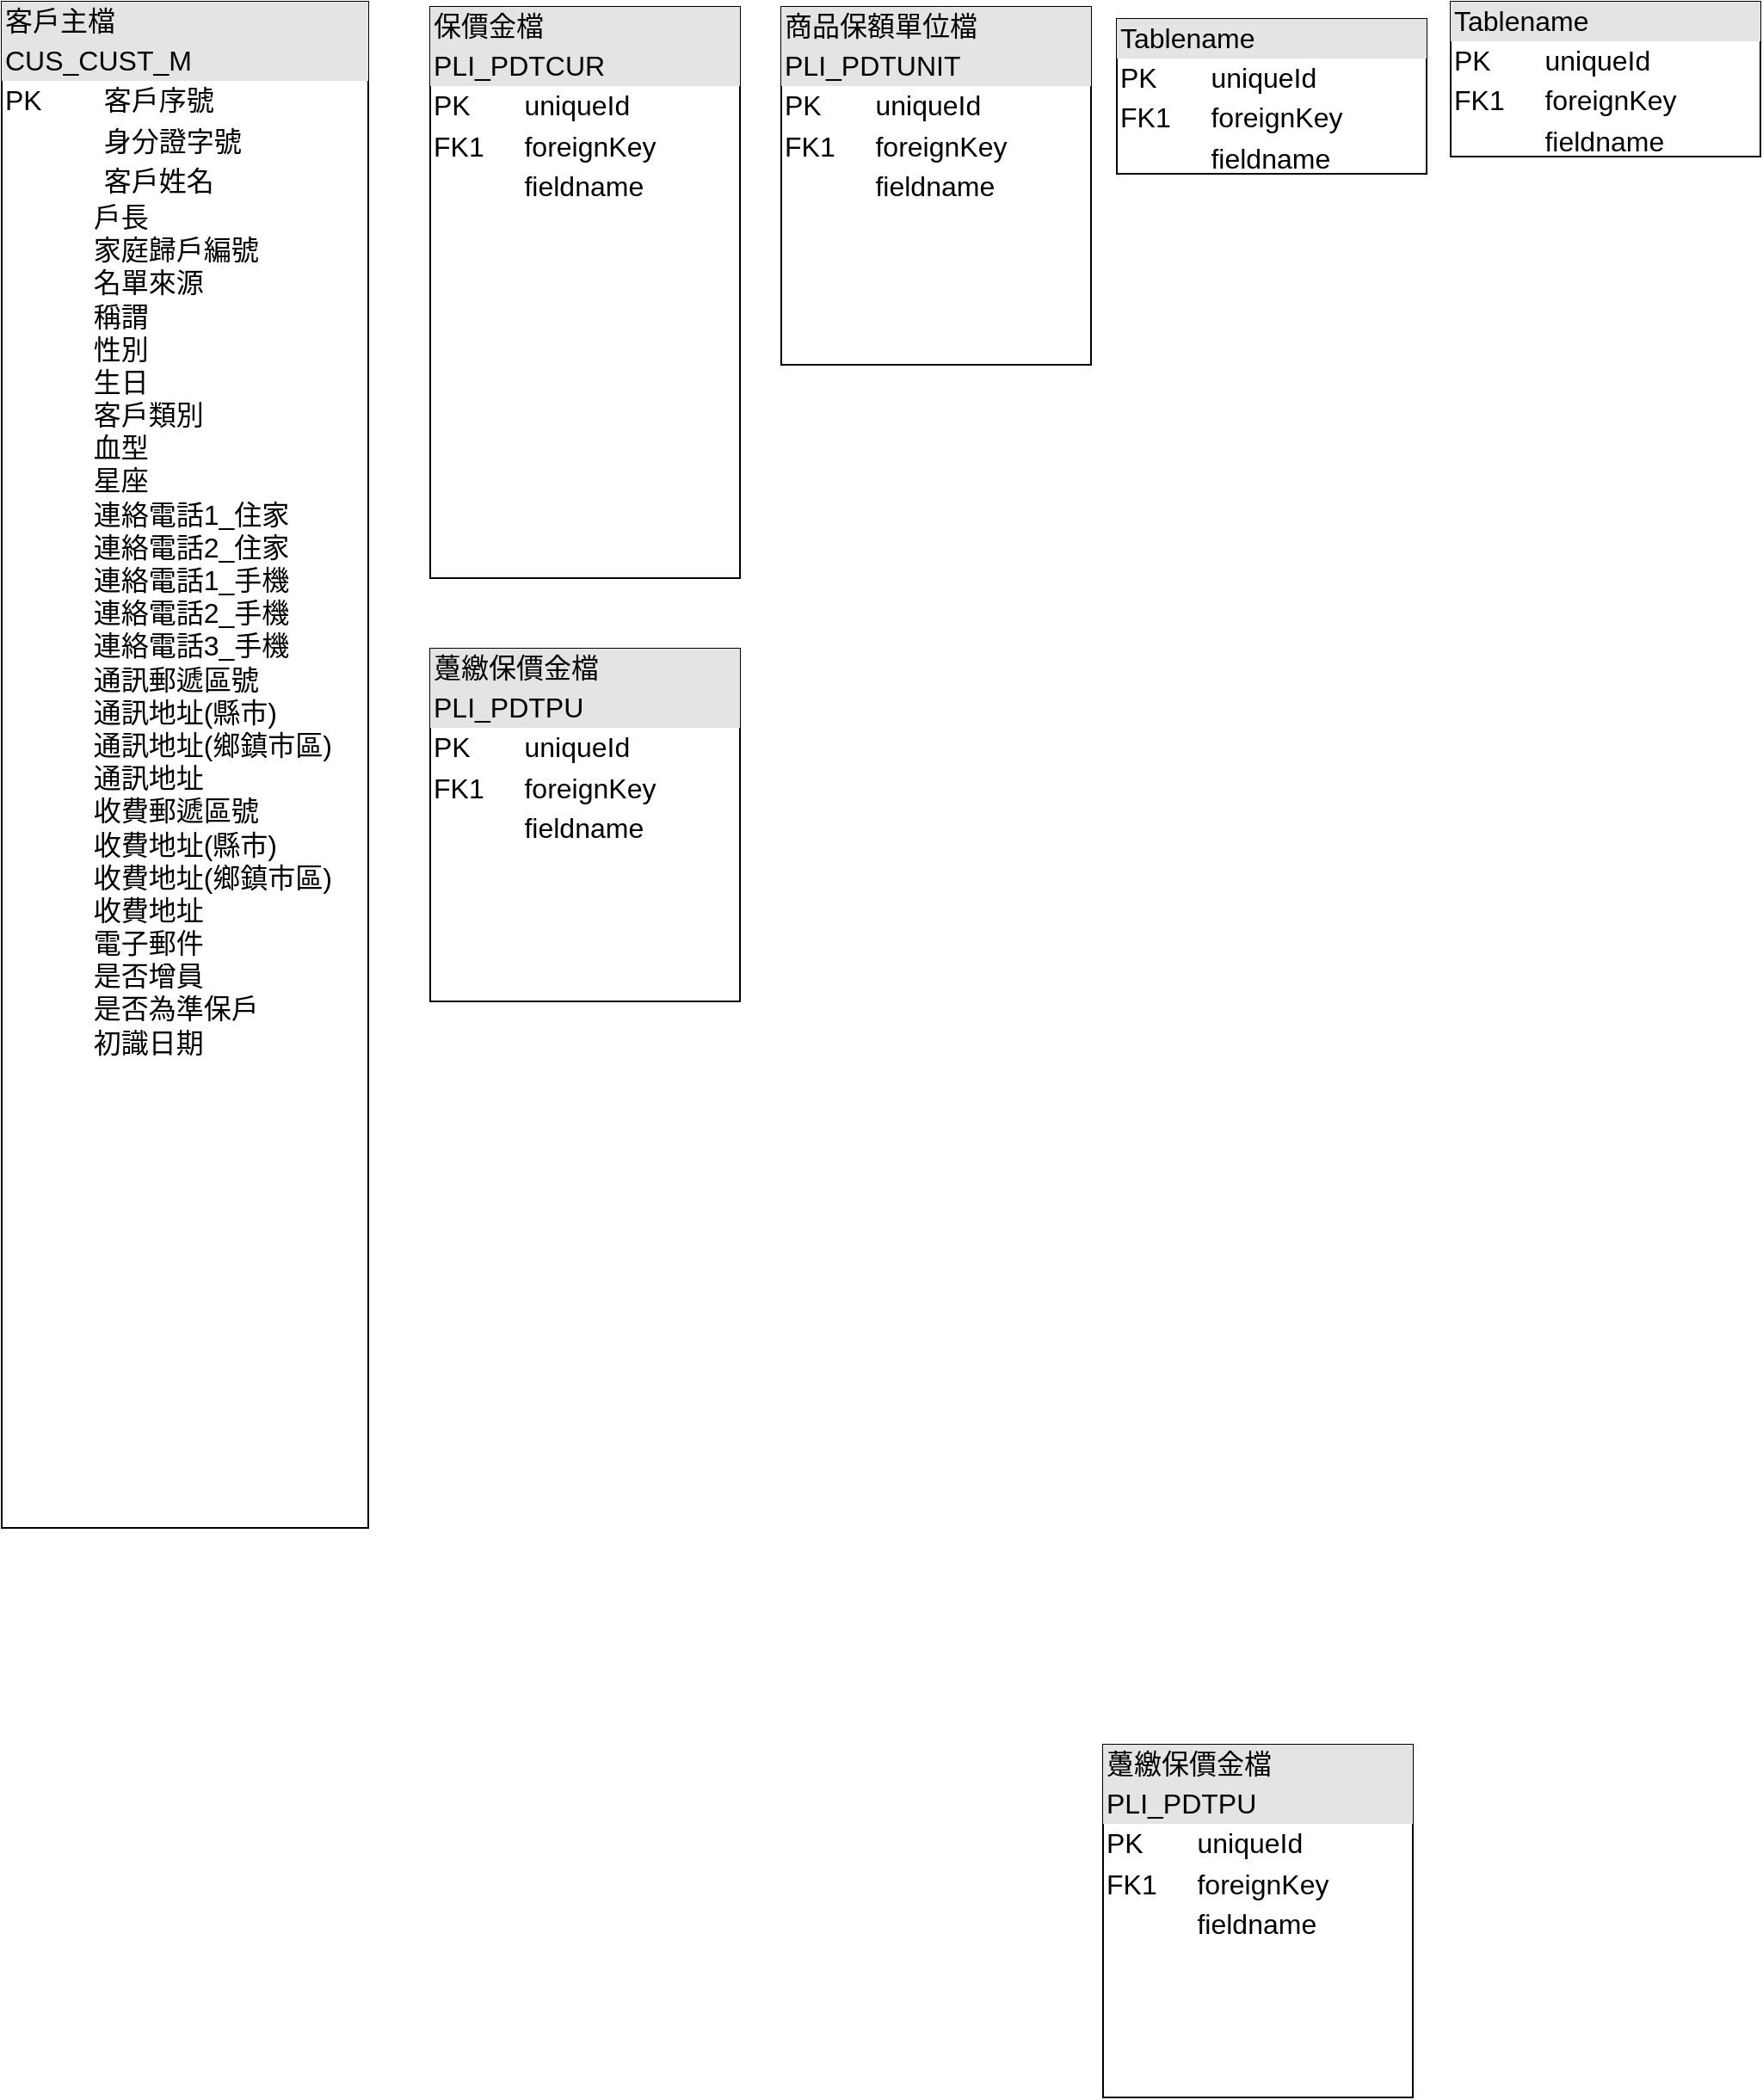 <mxfile version="21.0.2" type="github">
  <diagram name="第 1 页" id="gzEjZr-SQ5ImE1GeOLMN">
    <mxGraphModel dx="921" dy="1460" grid="0" gridSize="10" guides="1" tooltips="1" connect="1" arrows="1" fold="1" page="0" pageScale="1" pageWidth="827" pageHeight="1169" math="0" shadow="0">
      <root>
        <mxCell id="0" />
        <mxCell id="1" parent="0" />
        <mxCell id="ZZxoUoBMJ_0jL90R3XWT-1" value="&lt;div style=&quot;box-sizing:border-box;width:100%;background:#e4e4e4;padding:2px;&quot;&gt;客戶主檔&lt;/div&gt;&lt;div style=&quot;box-sizing:border-box;width:100%;background:#e4e4e4;padding:2px;&quot;&gt;CUS_CUST_M&lt;/div&gt;&lt;table style=&quot;width:100%;font-size:1em;&quot; cellpadding=&quot;2&quot; cellspacing=&quot;0&quot;&gt;&lt;tbody&gt;&lt;tr&gt;&lt;td&gt;PK&lt;/td&gt;&lt;td&gt;&amp;nbsp; &amp;nbsp;客戶序號&lt;/td&gt;&lt;/tr&gt;&lt;tr&gt;&lt;td&gt;&lt;br&gt;&lt;/td&gt;&lt;td&gt;&amp;nbsp; &amp;nbsp;身分證字號&lt;/td&gt;&lt;/tr&gt;&lt;tr&gt;&lt;td&gt;&lt;/td&gt;&lt;td&gt;&amp;nbsp; &amp;nbsp;客戶姓名&lt;br&gt;&lt;/td&gt;&lt;/tr&gt;&lt;/tbody&gt;&lt;/table&gt;&amp;nbsp; &amp;nbsp; &amp;nbsp; &amp;nbsp; &amp;nbsp; &amp;nbsp; 戶長&lt;br&gt;&amp;nbsp; &amp;nbsp; &amp;nbsp; &amp;nbsp; &amp;nbsp; &amp;nbsp; 家庭歸戶編號&lt;br&gt;&amp;nbsp; &amp;nbsp; &amp;nbsp; &amp;nbsp; &amp;nbsp; &amp;nbsp; 名單來源&lt;br&gt;&amp;nbsp; &amp;nbsp; &amp;nbsp; &amp;nbsp; &amp;nbsp; &amp;nbsp; 稱謂&lt;br&gt;&amp;nbsp; &amp;nbsp; &amp;nbsp; &amp;nbsp; &amp;nbsp; &amp;nbsp; 性別&lt;br&gt;&amp;nbsp; &amp;nbsp; &amp;nbsp; &amp;nbsp; &amp;nbsp; &amp;nbsp; 生日&lt;br&gt;&amp;nbsp; &amp;nbsp; &amp;nbsp; &amp;nbsp; &amp;nbsp; &amp;nbsp; 客戶類別&lt;br&gt;&amp;nbsp; &amp;nbsp; &amp;nbsp; &amp;nbsp; &amp;nbsp; &amp;nbsp; 血型&lt;br&gt;&amp;nbsp; &amp;nbsp; &amp;nbsp; &amp;nbsp; &amp;nbsp; &amp;nbsp; 星座&lt;br&gt;&amp;nbsp; &amp;nbsp; &amp;nbsp; &amp;nbsp; &amp;nbsp; &amp;nbsp; 連絡電話1_住家&lt;br&gt;&amp;nbsp; &amp;nbsp; &amp;nbsp; &amp;nbsp; &amp;nbsp; &amp;nbsp; 連絡電話2_住家&lt;br&gt;&amp;nbsp; &amp;nbsp; &amp;nbsp; &amp;nbsp; &amp;nbsp; &amp;nbsp; 連絡電話1_手機&lt;br&gt;&amp;nbsp; &amp;nbsp; &amp;nbsp; &amp;nbsp; &amp;nbsp; &amp;nbsp; 連絡電話2_手機&lt;br&gt;&amp;nbsp; &amp;nbsp; &amp;nbsp; &amp;nbsp; &amp;nbsp; &amp;nbsp; 連絡電話3_手機&lt;br&gt;&amp;nbsp; &amp;nbsp; &amp;nbsp; &amp;nbsp; &amp;nbsp; &amp;nbsp; 通訊郵遞區號&lt;br&gt;&amp;nbsp; &amp;nbsp; &amp;nbsp; &amp;nbsp; &amp;nbsp; &amp;nbsp; 通訊地址(縣市)&lt;br&gt;&amp;nbsp; &amp;nbsp; &amp;nbsp; &amp;nbsp; &amp;nbsp; &amp;nbsp; 通訊地址(鄉鎮市區)&lt;br&gt;&amp;nbsp; &amp;nbsp; &amp;nbsp; &amp;nbsp; &amp;nbsp; &amp;nbsp; 通訊地址&lt;br&gt;&amp;nbsp; &amp;nbsp; &amp;nbsp; &amp;nbsp; &amp;nbsp; &amp;nbsp; 收費郵遞區號&lt;br&gt;&amp;nbsp; &amp;nbsp; &amp;nbsp; &amp;nbsp; &amp;nbsp; &amp;nbsp; 收費地址(縣市)&lt;br&gt;&amp;nbsp; &amp;nbsp; &amp;nbsp; &amp;nbsp; &amp;nbsp; &amp;nbsp; 收費地址(鄉鎮市區)&lt;br&gt;&amp;nbsp; &amp;nbsp; &amp;nbsp; &amp;nbsp; &amp;nbsp; &amp;nbsp; 收費地址&lt;br&gt;&amp;nbsp; &amp;nbsp; &amp;nbsp; &amp;nbsp; &amp;nbsp; &amp;nbsp; 電子郵件&lt;br&gt;&amp;nbsp; &amp;nbsp; &amp;nbsp; &amp;nbsp; &amp;nbsp; &amp;nbsp; 是否增員&amp;nbsp;&lt;br&gt;&amp;nbsp; &amp;nbsp; &amp;nbsp; &amp;nbsp; &amp;nbsp; &amp;nbsp; 是否為準保戶&lt;br&gt;&amp;nbsp; &amp;nbsp; &amp;nbsp; &amp;nbsp; &amp;nbsp; &amp;nbsp; 初識日期&lt;br&gt;&amp;nbsp; &amp;nbsp; &amp;nbsp; &amp;nbsp; &amp;nbsp; &amp;nbsp;&amp;nbsp;&lt;br&gt;" style="verticalAlign=top;align=left;overflow=fill;html=1;whiteSpace=wrap;fontSize=16;" parent="1" vertex="1">
          <mxGeometry x="-400" y="-597" width="213" height="887" as="geometry" />
        </mxCell>
        <mxCell id="ZZxoUoBMJ_0jL90R3XWT-2" value="&lt;div style=&quot;box-sizing:border-box;width:100%;background:#e4e4e4;padding:2px;&quot;&gt;保價金檔&lt;/div&gt;&lt;div style=&quot;box-sizing:border-box;width:100%;background:#e4e4e4;padding:2px;&quot;&gt;PLI_PDTCUR&lt;/div&gt;&lt;table style=&quot;width:100%;font-size:1em;&quot; cellpadding=&quot;2&quot; cellspacing=&quot;0&quot;&gt;&lt;tbody&gt;&lt;tr&gt;&lt;td&gt;PK&lt;/td&gt;&lt;td&gt;uniqueId&lt;/td&gt;&lt;/tr&gt;&lt;tr&gt;&lt;td&gt;FK1&lt;/td&gt;&lt;td&gt;foreignKey&lt;/td&gt;&lt;/tr&gt;&lt;tr&gt;&lt;td&gt;&lt;/td&gt;&lt;td&gt;fieldname&lt;/td&gt;&lt;/tr&gt;&lt;/tbody&gt;&lt;/table&gt;" style="verticalAlign=top;align=left;overflow=fill;html=1;whiteSpace=wrap;fontSize=16;" parent="1" vertex="1">
          <mxGeometry x="-151" y="-594" width="180" height="332" as="geometry" />
        </mxCell>
        <mxCell id="ZZxoUoBMJ_0jL90R3XWT-18" value="&lt;div style=&quot;box-sizing:border-box;width:100%;background:#e4e4e4;padding:2px;&quot;&gt;商品保額單位檔&lt;/div&gt;&lt;div style=&quot;box-sizing:border-box;width:100%;background:#e4e4e4;padding:2px;&quot;&gt;PLI_PDTUNIT&lt;/div&gt;&lt;table style=&quot;width:100%;font-size:1em;&quot; cellpadding=&quot;2&quot; cellspacing=&quot;0&quot;&gt;&lt;tbody&gt;&lt;tr&gt;&lt;td&gt;PK&lt;/td&gt;&lt;td&gt;uniqueId&lt;/td&gt;&lt;/tr&gt;&lt;tr&gt;&lt;td&gt;FK1&lt;/td&gt;&lt;td&gt;foreignKey&lt;/td&gt;&lt;/tr&gt;&lt;tr&gt;&lt;td&gt;&lt;/td&gt;&lt;td&gt;fieldname&lt;/td&gt;&lt;/tr&gt;&lt;/tbody&gt;&lt;/table&gt;" style="verticalAlign=top;align=left;overflow=fill;html=1;whiteSpace=wrap;fontSize=16;" parent="1" vertex="1">
          <mxGeometry x="53" y="-594" width="180" height="208" as="geometry" />
        </mxCell>
        <mxCell id="ZZxoUoBMJ_0jL90R3XWT-21" value="&lt;div style=&quot;box-sizing:border-box;width:100%;background:#e4e4e4;padding:2px;&quot;&gt;Tablename&lt;/div&gt;&lt;table style=&quot;width:100%;font-size:1em;&quot; cellpadding=&quot;2&quot; cellspacing=&quot;0&quot;&gt;&lt;tr&gt;&lt;td&gt;PK&lt;/td&gt;&lt;td&gt;uniqueId&lt;/td&gt;&lt;/tr&gt;&lt;tr&gt;&lt;td&gt;FK1&lt;/td&gt;&lt;td&gt;foreignKey&lt;/td&gt;&lt;/tr&gt;&lt;tr&gt;&lt;td&gt;&lt;/td&gt;&lt;td&gt;fieldname&lt;/td&gt;&lt;/tr&gt;&lt;/table&gt;" style="verticalAlign=top;align=left;overflow=fill;html=1;whiteSpace=wrap;fontSize=16;" parent="1" vertex="1">
          <mxGeometry x="442" y="-597" width="180" height="90" as="geometry" />
        </mxCell>
        <mxCell id="ZZxoUoBMJ_0jL90R3XWT-22" value="&lt;div style=&quot;box-sizing:border-box;width:100%;background:#e4e4e4;padding:2px;&quot;&gt;Tablename&lt;/div&gt;&lt;table style=&quot;width:100%;font-size:1em;&quot; cellpadding=&quot;2&quot; cellspacing=&quot;0&quot;&gt;&lt;tr&gt;&lt;td&gt;PK&lt;/td&gt;&lt;td&gt;uniqueId&lt;/td&gt;&lt;/tr&gt;&lt;tr&gt;&lt;td&gt;FK1&lt;/td&gt;&lt;td&gt;foreignKey&lt;/td&gt;&lt;/tr&gt;&lt;tr&gt;&lt;td&gt;&lt;/td&gt;&lt;td&gt;fieldname&lt;/td&gt;&lt;/tr&gt;&lt;/table&gt;" style="verticalAlign=top;align=left;overflow=fill;html=1;whiteSpace=wrap;fontSize=16;" parent="1" vertex="1">
          <mxGeometry x="248" y="-587" width="180" height="90" as="geometry" />
        </mxCell>
        <mxCell id="ZZxoUoBMJ_0jL90R3XWT-23" value="&lt;div style=&quot;box-sizing:border-box;width:100%;background:#e4e4e4;padding:2px;&quot;&gt;躉繳保價金檔&lt;/div&gt;&lt;div style=&quot;box-sizing:border-box;width:100%;background:#e4e4e4;padding:2px;&quot;&gt;PLI_PDTPU&lt;/div&gt;&lt;table style=&quot;width:100%;font-size:1em;&quot; cellpadding=&quot;2&quot; cellspacing=&quot;0&quot;&gt;&lt;tbody&gt;&lt;tr&gt;&lt;td&gt;PK&lt;/td&gt;&lt;td&gt;uniqueId&lt;/td&gt;&lt;/tr&gt;&lt;tr&gt;&lt;td&gt;FK1&lt;/td&gt;&lt;td&gt;foreignKey&lt;/td&gt;&lt;/tr&gt;&lt;tr&gt;&lt;td&gt;&lt;/td&gt;&lt;td&gt;fieldname&lt;/td&gt;&lt;/tr&gt;&lt;/tbody&gt;&lt;/table&gt;" style="verticalAlign=top;align=left;overflow=fill;html=1;whiteSpace=wrap;fontSize=16;" parent="1" vertex="1">
          <mxGeometry x="-151" y="-221" width="180" height="205" as="geometry" />
        </mxCell>
        <mxCell id="rK3Re3oPwhdwDGwXQ9p--6" value="&lt;div style=&quot;box-sizing:border-box;width:100%;background:#e4e4e4;padding:2px;&quot;&gt;躉繳保價金檔&lt;/div&gt;&lt;div style=&quot;box-sizing:border-box;width:100%;background:#e4e4e4;padding:2px;&quot;&gt;PLI_PDTPU&lt;/div&gt;&lt;table style=&quot;width:100%;font-size:1em;&quot; cellpadding=&quot;2&quot; cellspacing=&quot;0&quot;&gt;&lt;tbody&gt;&lt;tr&gt;&lt;td&gt;PK&lt;/td&gt;&lt;td&gt;uniqueId&lt;/td&gt;&lt;/tr&gt;&lt;tr&gt;&lt;td&gt;FK1&lt;/td&gt;&lt;td&gt;foreignKey&lt;/td&gt;&lt;/tr&gt;&lt;tr&gt;&lt;td&gt;&lt;/td&gt;&lt;td&gt;fieldname&lt;/td&gt;&lt;/tr&gt;&lt;/tbody&gt;&lt;/table&gt;" style="verticalAlign=top;align=left;overflow=fill;html=1;whiteSpace=wrap;fontSize=16;" vertex="1" parent="1">
          <mxGeometry x="240" y="416" width="180" height="205" as="geometry" />
        </mxCell>
      </root>
    </mxGraphModel>
  </diagram>
</mxfile>
